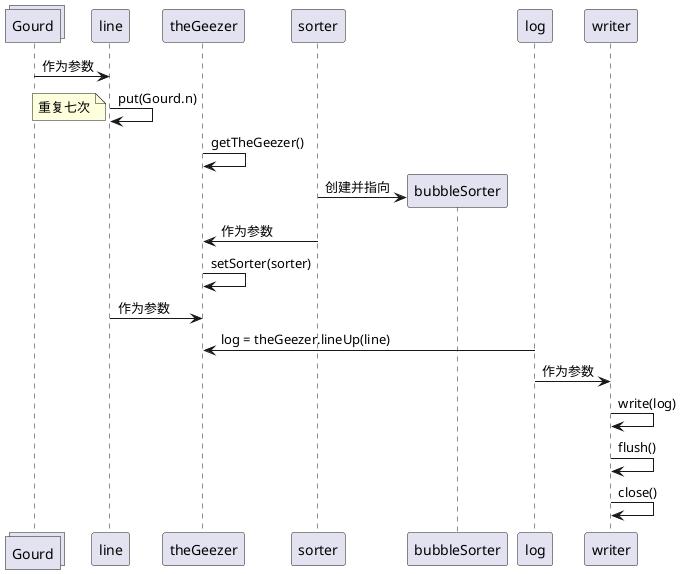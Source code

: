 @startuml

collections Gourd
participant line
participant theGeezer
participant sorter
participant bubbleSorter
participant log
participant writer


line <- Gourd: 作为参数
line -> line:put(Gourd.n)
note left :重复七次

theGeezer->theGeezer:getTheGeezer()

create bubbleSorter
sorter->bubbleSorter:创建并指向

sorter->theGeezer:作为参数
theGeezer->theGeezer:setSorter(sorter)

line->theGeezer:作为参数
log->theGeezer:log = theGeezer.lineUp(line)

log->writer:作为参数
writer->writer:write(log)
writer->writer:flush()
writer->writer:close()

@enduml